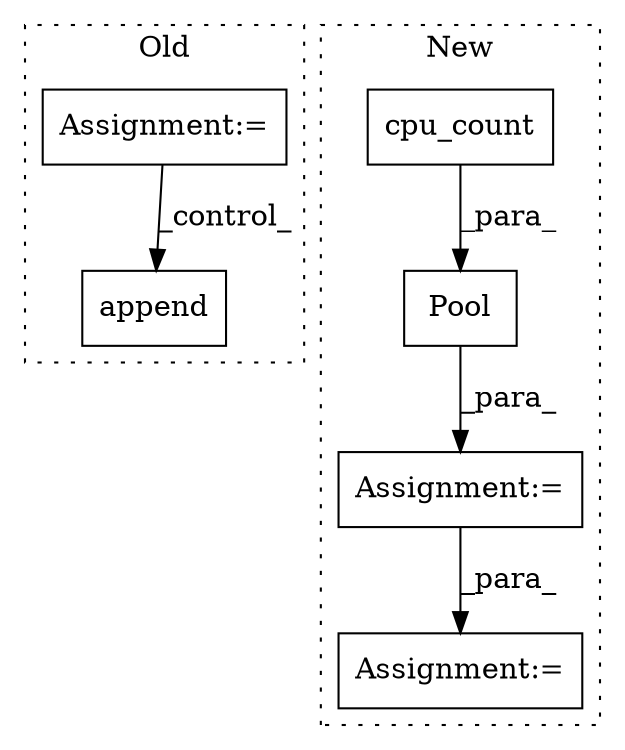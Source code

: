 digraph G {
subgraph cluster0 {
1 [label="append" a="32" s="5762,5772" l="7,1" shape="box"];
6 [label="Assignment:=" a="7" s="5259" l="1" shape="box"];
label = "Old";
style="dotted";
}
subgraph cluster1 {
2 [label="cpu_count" a="32" s="3587" l="11" shape="box"];
3 [label="Pool" a="32" s="3566,3598" l="5,1" shape="box"];
4 [label="Assignment:=" a="7" s="4006,4079" l="53,2" shape="box"];
5 [label="Assignment:=" a="7" s="3935" l="1" shape="box"];
label = "New";
style="dotted";
}
2 -> 3 [label="_para_"];
3 -> 5 [label="_para_"];
5 -> 4 [label="_para_"];
6 -> 1 [label="_control_"];
}